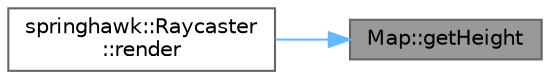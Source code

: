digraph "Map::getHeight"
{
 // LATEX_PDF_SIZE
  bgcolor="transparent";
  edge [fontname=Helvetica,fontsize=10,labelfontname=Helvetica,labelfontsize=10];
  node [fontname=Helvetica,fontsize=10,shape=box,height=0.2,width=0.4];
  rankdir="RL";
  Node1 [id="Node000001",label="Map::getHeight",height=0.2,width=0.4,color="gray40", fillcolor="grey60", style="filled", fontcolor="black",tooltip=" "];
  Node1 -> Node2 [id="edge1_Node000001_Node000002",dir="back",color="steelblue1",style="solid",tooltip=" "];
  Node2 [id="Node000002",label="springhawk::Raycaster\l::render",height=0.2,width=0.4,color="grey40", fillcolor="white", style="filled",URL="$classspringhawk_1_1_raycaster.html#a648ca38a5a9c1a21f9228f31c7b2d439",tooltip=" "];
}
